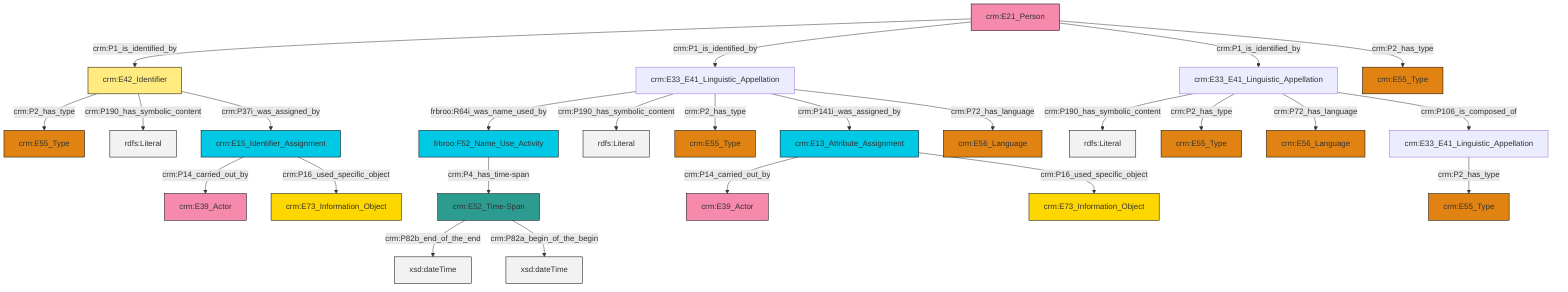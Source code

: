 graph TD
classDef Literal fill:#f2f2f2,stroke:#000000;
classDef CRM_Entity fill:#FFFFFF,stroke:#000000;
classDef Temporal_Entity fill:#00C9E6, stroke:#000000;
classDef Type fill:#E18312, stroke:#000000;
classDef Time-Span fill:#2C9C91, stroke:#000000;
classDef Appellation fill:#FFEB7F, stroke:#000000;
classDef Place fill:#008836, stroke:#000000;
classDef Persistent_Item fill:#B266B2, stroke:#000000;
classDef Conceptual_Object fill:#FFD700, stroke:#000000;
classDef Physical_Thing fill:#D2B48C, stroke:#000000;
classDef Actor fill:#f58aad, stroke:#000000;
classDef PC_Classes fill:#4ce600, stroke:#000000;
classDef Multi fill:#cccccc,stroke:#000000;

2["crm:E21_Person"]:::Actor -->|crm:P1_is_identified_by| 3["crm:E42_Identifier"]:::Appellation
2["crm:E21_Person"]:::Actor -->|crm:P1_is_identified_by| 14["crm:E33_E41_Linguistic_Appellation"]:::Default
4["crm:E13_Attribute_Assignment"]:::Temporal_Entity -->|crm:P14_carried_out_by| 15["crm:E39_Actor"]:::Actor
16["crm:E15_Identifier_Assignment"]:::Temporal_Entity -->|crm:P14_carried_out_by| 6["crm:E39_Actor"]:::Actor
14["crm:E33_E41_Linguistic_Appellation"]:::Default -->|frbroo:R64i_was_name_used_by| 8["frbroo:F52_Name_Use_Activity"]:::Temporal_Entity
14["crm:E33_E41_Linguistic_Appellation"]:::Default -->|crm:P190_has_symbolic_content| 23[rdfs:Literal]:::Literal
14["crm:E33_E41_Linguistic_Appellation"]:::Default -->|crm:P2_has_type| 29["crm:E55_Type"]:::Type
10["crm:E33_E41_Linguistic_Appellation"]:::Default -->|crm:P190_has_symbolic_content| 30[rdfs:Literal]:::Literal
19["crm:E33_E41_Linguistic_Appellation"]:::Default -->|crm:P2_has_type| 17["crm:E55_Type"]:::Type
3["crm:E42_Identifier"]:::Appellation -->|crm:P2_has_type| 33["crm:E55_Type"]:::Type
4["crm:E13_Attribute_Assignment"]:::Temporal_Entity -->|crm:P16_used_specific_object| 36["crm:E73_Information_Object"]:::Conceptual_Object
14["crm:E33_E41_Linguistic_Appellation"]:::Default -->|crm:P141i_was_assigned_by| 4["crm:E13_Attribute_Assignment"]:::Temporal_Entity
3["crm:E42_Identifier"]:::Appellation -->|crm:P190_has_symbolic_content| 37[rdfs:Literal]:::Literal
27["crm:E52_Time-Span"]:::Time-Span -->|crm:P82b_end_of_the_end| 38[xsd:dateTime]:::Literal
2["crm:E21_Person"]:::Actor -->|crm:P1_is_identified_by| 10["crm:E33_E41_Linguistic_Appellation"]:::Default
8["frbroo:F52_Name_Use_Activity"]:::Temporal_Entity -->|crm:P4_has_time-span| 27["crm:E52_Time-Span"]:::Time-Span
10["crm:E33_E41_Linguistic_Appellation"]:::Default -->|crm:P2_has_type| 34["crm:E55_Type"]:::Type
14["crm:E33_E41_Linguistic_Appellation"]:::Default -->|crm:P72_has_language| 12["crm:E56_Language"]:::Type
3["crm:E42_Identifier"]:::Appellation -->|crm:P37i_was_assigned_by| 16["crm:E15_Identifier_Assignment"]:::Temporal_Entity
27["crm:E52_Time-Span"]:::Time-Span -->|crm:P82a_begin_of_the_begin| 43[xsd:dateTime]:::Literal
10["crm:E33_E41_Linguistic_Appellation"]:::Default -->|crm:P72_has_language| 0["crm:E56_Language"]:::Type
2["crm:E21_Person"]:::Actor -->|crm:P2_has_type| 21["crm:E55_Type"]:::Type
16["crm:E15_Identifier_Assignment"]:::Temporal_Entity -->|crm:P16_used_specific_object| 25["crm:E73_Information_Object"]:::Conceptual_Object
10["crm:E33_E41_Linguistic_Appellation"]:::Default -->|crm:P106_is_composed_of| 19["crm:E33_E41_Linguistic_Appellation"]:::Default